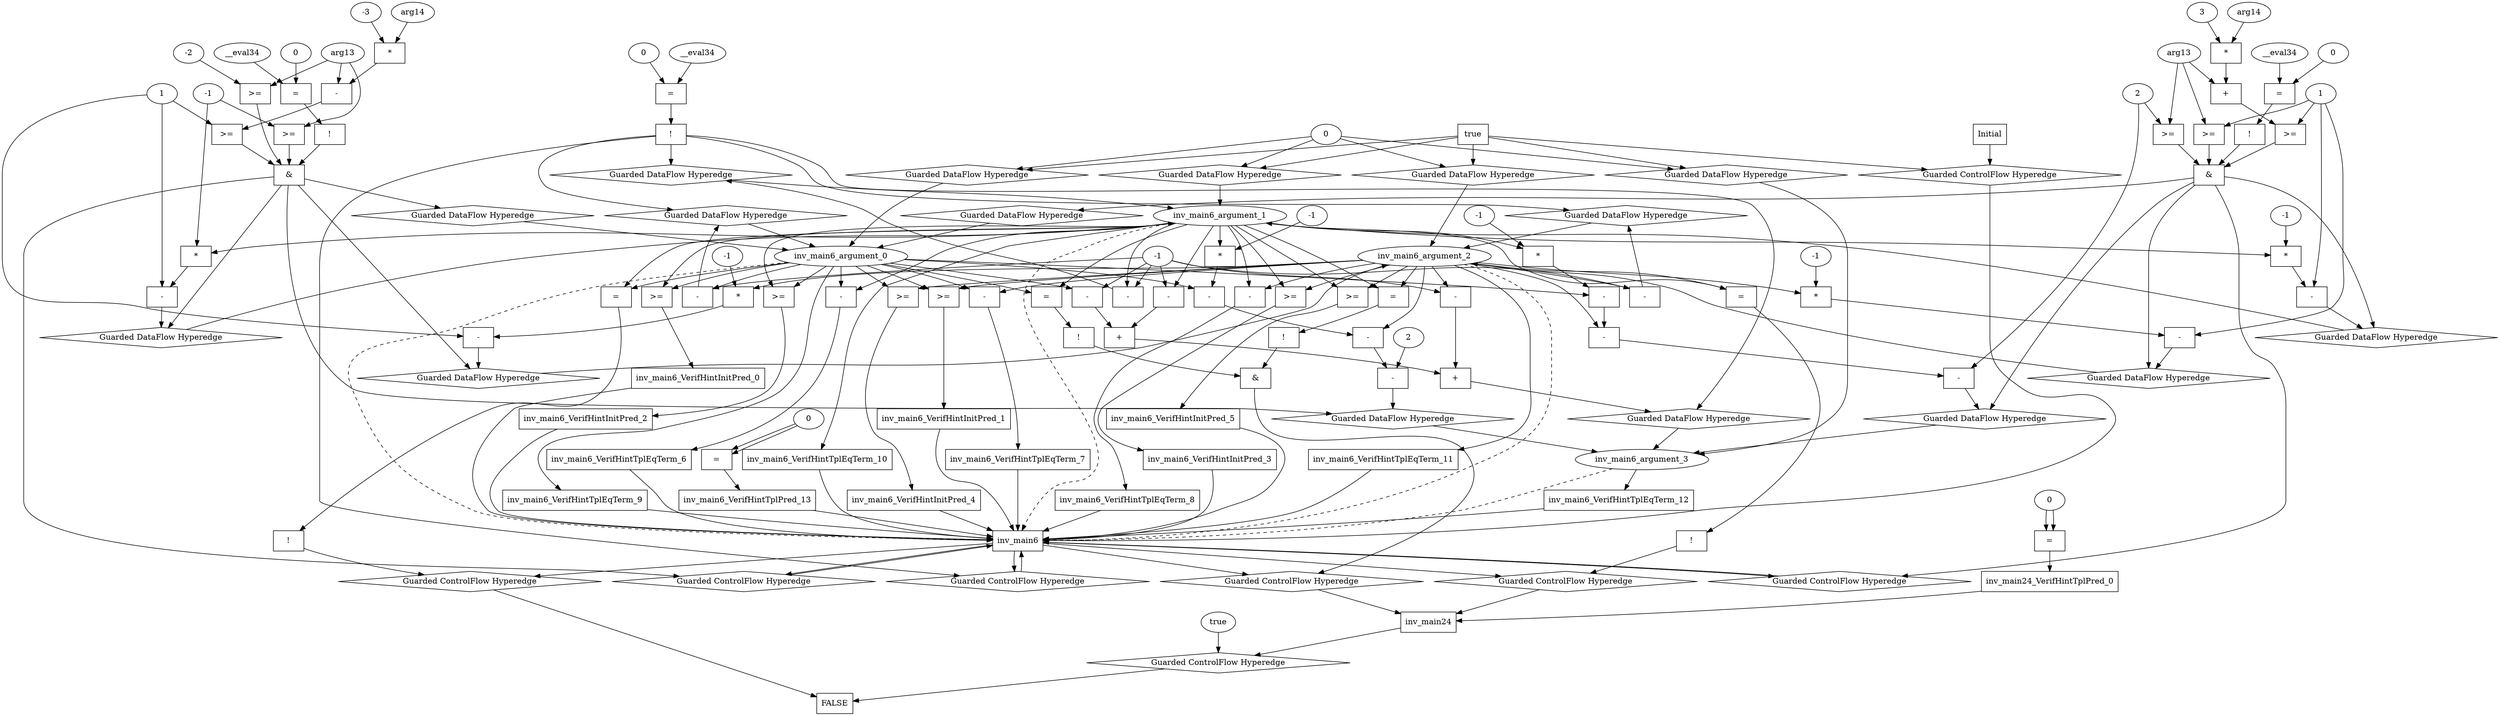 digraph dag {
inv_main24 [label="inv_main24" shape="rect"];
inv_main6 [label="inv_main6" shape="rect"];
FALSE [label="FALSE" shape="rect"];
Initial [label="Initial" shape="rect"];
ControlFowHyperEdge_0 [label="Guarded ControlFlow Hyperedge" shape="diamond"];
Initial -> ControlFowHyperEdge_0[label=""]
ControlFowHyperEdge_0 -> inv_main6[label=""]
ControlFowHyperEdge_1 [label="Guarded ControlFlow Hyperedge" shape="diamond"];
inv_main6 -> ControlFowHyperEdge_1[label=""]
ControlFowHyperEdge_1 -> inv_main6[label=""]
ControlFowHyperEdge_2 [label="Guarded ControlFlow Hyperedge" shape="diamond"];
inv_main6 -> ControlFowHyperEdge_2[label=""]
ControlFowHyperEdge_2 -> inv_main6[label=""]
ControlFowHyperEdge_3 [label="Guarded ControlFlow Hyperedge" shape="diamond"];
inv_main6 -> ControlFowHyperEdge_3[label=""]
ControlFowHyperEdge_3 -> inv_main6[label=""]
ControlFowHyperEdge_4 [label="Guarded ControlFlow Hyperedge" shape="diamond"];
inv_main6 -> ControlFowHyperEdge_4[label=""]
ControlFowHyperEdge_4 -> inv_main24[label=""]
ControlFowHyperEdge_5 [label="Guarded ControlFlow Hyperedge" shape="diamond"];
inv_main6 -> ControlFowHyperEdge_5[label=""]
ControlFowHyperEdge_5 -> inv_main24[label=""]
ControlFowHyperEdge_6 [label="Guarded ControlFlow Hyperedge" shape="diamond"];
inv_main6 -> ControlFowHyperEdge_6[label=""]
ControlFowHyperEdge_6 -> FALSE[label=""]
ControlFowHyperEdge_7 [label="Guarded ControlFlow Hyperedge" shape="diamond"];
inv_main24 -> ControlFowHyperEdge_7[label=""]
ControlFowHyperEdge_7 -> FALSE[label=""]
inv_main6_argument_0 [label="inv_main6_argument_0" shape="oval"];
inv_main6_argument_0 -> inv_main6[label="" style="dashed"]
inv_main6_argument_1 [label="inv_main6_argument_1" shape="oval"];
inv_main6_argument_1 -> inv_main6[label="" style="dashed"]
inv_main6_argument_2 [label="inv_main6_argument_2" shape="oval"];
inv_main6_argument_2 -> inv_main6[label="" style="dashed"]
inv_main6_argument_3 [label="inv_main6_argument_3" shape="oval"];
inv_main6_argument_3 -> inv_main6[label="" style="dashed"]

true_0 [label="true" shape="rect"];
true_0->ControlFowHyperEdge_0 [label=""];
xxxinv_main6___Initial_0xxxdataFlow_0_node_0 [label="0"];

xxxinv_main6___Initial_0xxxdataFlow_0_node_0->DataFowHyperEdge_0_inv_main6_argument_0 [label=""];

xxxinv_main6___Initial_0xxxdataFlow_0_node_0->DataFowHyperEdge_0_inv_main6_argument_1 [label=""];

xxxinv_main6___Initial_0xxxdataFlow_0_node_0->DataFowHyperEdge_0_inv_main6_argument_2 [label=""];

xxxinv_main6___Initial_0xxxdataFlow_0_node_0->DataFowHyperEdge_0_inv_main6_argument_3 [label=""];
xxxinv_main6___inv_main6_1xxxguard_0_node_0 [label="!" shape="rect"];
xxxinv_main6___inv_main6_1xxxguard_0_node_1 [label="=" shape="rect"];
xxxinv_main6___inv_main6_1xxxguard_0_node_2 [label="__eval34"];
xxxinv_main6___inv_main6_1xxxguard_0_node_3 [label="0"];
xxxinv_main6___inv_main6_1xxxguard_0_node_1->xxxinv_main6___inv_main6_1xxxguard_0_node_0
xxxinv_main6___inv_main6_1xxxguard_0_node_2->xxxinv_main6___inv_main6_1xxxguard_0_node_1
xxxinv_main6___inv_main6_1xxxguard_0_node_3->xxxinv_main6___inv_main6_1xxxguard_0_node_1

xxxinv_main6___inv_main6_1xxxguard_0_node_0->ControlFowHyperEdge_1 [label=""];
xxxinv_main6___inv_main6_1xxxdataFlow_0_node_0 [label="-" shape="rect"];
xxxinv_main6___inv_main6_1xxxdataFlow_0_node_2 [label="-1"];
inv_main6_argument_0->xxxinv_main6___inv_main6_1xxxdataFlow_0_node_0
xxxinv_main6___inv_main6_1xxxdataFlow_0_node_2->xxxinv_main6___inv_main6_1xxxdataFlow_0_node_0

xxxinv_main6___inv_main6_1xxxdataFlow_0_node_0->DataFowHyperEdge_1_inv_main6_argument_0 [label=""];
xxxinv_main6___inv_main6_1xxxdataFlow1_node_0 [label="-" shape="rect"];
inv_main6_argument_1->xxxinv_main6___inv_main6_1xxxdataFlow1_node_0
xxxinv_main6___inv_main6_1xxxdataFlow_0_node_2->xxxinv_main6___inv_main6_1xxxdataFlow1_node_0

xxxinv_main6___inv_main6_1xxxdataFlow1_node_0->DataFowHyperEdge_1_inv_main6_argument_1 [label=""];
xxxinv_main6___inv_main6_1xxxdataFlow2_node_0 [label="-" shape="rect"];
inv_main6_argument_2->xxxinv_main6___inv_main6_1xxxdataFlow2_node_0
xxxinv_main6___inv_main6_1xxxdataFlow_0_node_2->xxxinv_main6___inv_main6_1xxxdataFlow2_node_0

xxxinv_main6___inv_main6_1xxxdataFlow2_node_0->DataFowHyperEdge_1_inv_main6_argument_2 [label=""];
xxxinv_main6___inv_main6_1xxxdataFlow3_node_0 [label="+" shape="rect"];
xxxinv_main6___inv_main6_1xxxdataFlow3_node_1 [label="+" shape="rect"];
xxxinv_main6___inv_main6_1xxxdataFlow3_node_2 [label="-" shape="rect"];
xxxinv_main6___inv_main6_1xxxdataFlow3_node_5 [label="-" shape="rect"];
xxxinv_main6___inv_main6_1xxxdataFlow3_node_8 [label="-" shape="rect"];
xxxinv_main6___inv_main6_1xxxdataFlow3_node_1->xxxinv_main6___inv_main6_1xxxdataFlow3_node_0
xxxinv_main6___inv_main6_1xxxdataFlow3_node_8->xxxinv_main6___inv_main6_1xxxdataFlow3_node_0
xxxinv_main6___inv_main6_1xxxdataFlow3_node_2->xxxinv_main6___inv_main6_1xxxdataFlow3_node_1
xxxinv_main6___inv_main6_1xxxdataFlow3_node_5->xxxinv_main6___inv_main6_1xxxdataFlow3_node_1
inv_main6_argument_0->xxxinv_main6___inv_main6_1xxxdataFlow3_node_2
xxxinv_main6___inv_main6_1xxxdataFlow_0_node_2->xxxinv_main6___inv_main6_1xxxdataFlow3_node_2
inv_main6_argument_1->xxxinv_main6___inv_main6_1xxxdataFlow3_node_5
xxxinv_main6___inv_main6_1xxxdataFlow_0_node_2->xxxinv_main6___inv_main6_1xxxdataFlow3_node_5
inv_main6_argument_2->xxxinv_main6___inv_main6_1xxxdataFlow3_node_8
xxxinv_main6___inv_main6_1xxxdataFlow_0_node_2->xxxinv_main6___inv_main6_1xxxdataFlow3_node_8

xxxinv_main6___inv_main6_1xxxdataFlow3_node_0->DataFowHyperEdge_1_inv_main6_argument_3 [label=""];
xxxinv_main6___inv_main6_2xxx_and [label="&" shape="rect"];
xxxinv_main6___inv_main6_2xxxguard_0_node_0 [label="!" shape="rect"];
xxxinv_main6___inv_main6_2xxxguard_0_node_1 [label="=" shape="rect"];
xxxinv_main6___inv_main6_2xxxguard_0_node_2 [label="__eval34"];
xxxinv_main6___inv_main6_2xxxguard_0_node_3 [label="0"];
xxxinv_main6___inv_main6_2xxxguard_0_node_1->xxxinv_main6___inv_main6_2xxxguard_0_node_0
xxxinv_main6___inv_main6_2xxxguard_0_node_2->xxxinv_main6___inv_main6_2xxxguard_0_node_1
xxxinv_main6___inv_main6_2xxxguard_0_node_3->xxxinv_main6___inv_main6_2xxxguard_0_node_1

xxxinv_main6___inv_main6_2xxxguard_0_node_0->xxxinv_main6___inv_main6_2xxx_and [label=""];
xxxinv_main6___inv_main6_2xxxguard1_node_0 [label=">=" shape="rect"];
xxxinv_main6___inv_main6_2xxxguard1_node_1 [label="-" shape="rect"];
xxxinv_main6___inv_main6_2xxxguard1_node_2 [label="*" shape="rect"];
xxxinv_main6___inv_main6_2xxxguard1_node_3 [label="-3"];
xxxinv_main6___inv_main6_2xxxguard1_node_4 [label="arg14"];
xxxinv_main6___inv_main6_2xxxguard1_node_5 [label="arg13"];
xxxinv_main6___inv_main6_2xxxguard1_node_1->xxxinv_main6___inv_main6_2xxxguard1_node_0
xxxinv_main6___inv_main6_2xxxdataFlow_0_node_1->xxxinv_main6___inv_main6_2xxxguard1_node_0
xxxinv_main6___inv_main6_2xxxguard1_node_2->xxxinv_main6___inv_main6_2xxxguard1_node_1
xxxinv_main6___inv_main6_2xxxguard1_node_5->xxxinv_main6___inv_main6_2xxxguard1_node_1
xxxinv_main6___inv_main6_2xxxguard1_node_3->xxxinv_main6___inv_main6_2xxxguard1_node_2
xxxinv_main6___inv_main6_2xxxguard1_node_4->xxxinv_main6___inv_main6_2xxxguard1_node_2

xxxinv_main6___inv_main6_2xxxguard1_node_0->xxxinv_main6___inv_main6_2xxx_and [label=""];
xxxinv_main6___inv_main6_2xxxguard2_node_0 [label=">=" shape="rect"];
xxxinv_main6___inv_main6_2xxxdataFlow_0_node_3 [label="-1"];
xxxinv_main6___inv_main6_2xxxdataFlow_0_node_3->xxxinv_main6___inv_main6_2xxxguard2_node_0
xxxinv_main6___inv_main6_2xxxguard1_node_5->xxxinv_main6___inv_main6_2xxxguard2_node_0

xxxinv_main6___inv_main6_2xxxguard2_node_0->xxxinv_main6___inv_main6_2xxx_and [label=""];
xxxinv_main6___inv_main6_2xxxguard3_node_0 [label=">=" shape="rect"];
xxxinv_main6___inv_main6_2xxxguard3_node_2 [label="-2"];
xxxinv_main6___inv_main6_2xxxguard1_node_5->xxxinv_main6___inv_main6_2xxxguard3_node_0
xxxinv_main6___inv_main6_2xxxguard3_node_2->xxxinv_main6___inv_main6_2xxxguard3_node_0

xxxinv_main6___inv_main6_2xxxguard3_node_0->xxxinv_main6___inv_main6_2xxx_and [label=""];
xxxinv_main6___inv_main6_2xxx_and->ControlFowHyperEdge_2 [label=""];
xxxinv_main6___inv_main6_2xxxdataFlow_0_node_0 [label="-" shape="rect"];
xxxinv_main6___inv_main6_2xxxdataFlow_0_node_1 [label="1"];
xxxinv_main6___inv_main6_2xxxdataFlow_0_node_2 [label="*" shape="rect"];
xxxinv_main6___inv_main6_2xxxdataFlow_0_node_3 [label="-1"];
xxxinv_main6___inv_main6_2xxxdataFlow_0_node_1->xxxinv_main6___inv_main6_2xxxdataFlow_0_node_0
xxxinv_main6___inv_main6_2xxxdataFlow_0_node_2->xxxinv_main6___inv_main6_2xxxdataFlow_0_node_0
inv_main6_argument_1->xxxinv_main6___inv_main6_2xxxdataFlow_0_node_2
xxxinv_main6___inv_main6_2xxxdataFlow_0_node_3->xxxinv_main6___inv_main6_2xxxdataFlow_0_node_2

xxxinv_main6___inv_main6_2xxxdataFlow_0_node_0->DataFowHyperEdge_2_inv_main6_argument_1 [label=""];
xxxinv_main6___inv_main6_2xxxdataFlow1_node_0 [label="-" shape="rect"];
xxxinv_main6___inv_main6_2xxxdataFlow1_node_2 [label="*" shape="rect"];
xxxinv_main6___inv_main6_2xxxdataFlow1_node_3 [label="-1"];
xxxinv_main6___inv_main6_2xxxdataFlow_0_node_1->xxxinv_main6___inv_main6_2xxxdataFlow1_node_0
xxxinv_main6___inv_main6_2xxxdataFlow1_node_2->xxxinv_main6___inv_main6_2xxxdataFlow1_node_0
inv_main6_argument_2->xxxinv_main6___inv_main6_2xxxdataFlow1_node_2
xxxinv_main6___inv_main6_2xxxdataFlow1_node_3->xxxinv_main6___inv_main6_2xxxdataFlow1_node_2

xxxinv_main6___inv_main6_2xxxdataFlow1_node_0->DataFowHyperEdge_2_inv_main6_argument_2 [label=""];
xxxinv_main6___inv_main6_2xxxdataFlow2_node_0 [label="-" shape="rect"];
xxxinv_main6___inv_main6_2xxxdataFlow2_node_1 [label="2"];
xxxinv_main6___inv_main6_2xxxdataFlow2_node_2 [label="-" shape="rect"];
xxxinv_main6___inv_main6_2xxxdataFlow2_node_3 [label="-" shape="rect"];
xxxinv_main6___inv_main6_2xxxdataFlow2_node_4 [label="*" shape="rect"];
xxxinv_main6___inv_main6_2xxxdataFlow2_node_5 [label="-1"];
xxxinv_main6___inv_main6_2xxxdataFlow2_node_1->xxxinv_main6___inv_main6_2xxxdataFlow2_node_0
xxxinv_main6___inv_main6_2xxxdataFlow2_node_2->xxxinv_main6___inv_main6_2xxxdataFlow2_node_0
xxxinv_main6___inv_main6_2xxxdataFlow2_node_3->xxxinv_main6___inv_main6_2xxxdataFlow2_node_2
inv_main6_argument_2->xxxinv_main6___inv_main6_2xxxdataFlow2_node_2
xxxinv_main6___inv_main6_2xxxdataFlow2_node_4->xxxinv_main6___inv_main6_2xxxdataFlow2_node_3
inv_main6_argument_0->xxxinv_main6___inv_main6_2xxxdataFlow2_node_3
xxxinv_main6___inv_main6_2xxxdataFlow2_node_5->xxxinv_main6___inv_main6_2xxxdataFlow2_node_4
inv_main6_argument_1->xxxinv_main6___inv_main6_2xxxdataFlow2_node_4

xxxinv_main6___inv_main6_2xxxdataFlow2_node_0->DataFowHyperEdge_2_inv_main6_argument_3 [label=""];
xxxinv_main6___inv_main6_3xxx_and [label="&" shape="rect"];
xxxinv_main6___inv_main6_3xxxguard_0_node_0 [label="!" shape="rect"];
xxxinv_main6___inv_main6_3xxxguard_0_node_1 [label="=" shape="rect"];
xxxinv_main6___inv_main6_3xxxguard_0_node_2 [label="__eval34"];
xxxinv_main6___inv_main6_3xxxguard_0_node_3 [label="0"];
xxxinv_main6___inv_main6_3xxxguard_0_node_1->xxxinv_main6___inv_main6_3xxxguard_0_node_0
xxxinv_main6___inv_main6_3xxxguard_0_node_2->xxxinv_main6___inv_main6_3xxxguard_0_node_1
xxxinv_main6___inv_main6_3xxxguard_0_node_3->xxxinv_main6___inv_main6_3xxxguard_0_node_1

xxxinv_main6___inv_main6_3xxxguard_0_node_0->xxxinv_main6___inv_main6_3xxx_and [label=""];
xxxinv_main6___inv_main6_3xxxguard1_node_0 [label=">=" shape="rect"];
xxxinv_main6___inv_main6_3xxxguard1_node_1 [label="+" shape="rect"];
xxxinv_main6___inv_main6_3xxxguard1_node_2 [label="*" shape="rect"];
xxxinv_main6___inv_main6_3xxxguard1_node_3 [label="3"];
xxxinv_main6___inv_main6_3xxxguard1_node_4 [label="arg14"];
xxxinv_main6___inv_main6_3xxxguard1_node_5 [label="arg13"];
xxxinv_main6___inv_main6_3xxxguard1_node_1->xxxinv_main6___inv_main6_3xxxguard1_node_0
xxxinv_main6___inv_main6_3xxxdataFlow_0_node_1->xxxinv_main6___inv_main6_3xxxguard1_node_0
xxxinv_main6___inv_main6_3xxxguard1_node_2->xxxinv_main6___inv_main6_3xxxguard1_node_1
xxxinv_main6___inv_main6_3xxxguard1_node_5->xxxinv_main6___inv_main6_3xxxguard1_node_1
xxxinv_main6___inv_main6_3xxxguard1_node_3->xxxinv_main6___inv_main6_3xxxguard1_node_2
xxxinv_main6___inv_main6_3xxxguard1_node_4->xxxinv_main6___inv_main6_3xxxguard1_node_2

xxxinv_main6___inv_main6_3xxxguard1_node_0->xxxinv_main6___inv_main6_3xxx_and [label=""];
xxxinv_main6___inv_main6_3xxxguard2_node_0 [label=">=" shape="rect"];
xxxinv_main6___inv_main6_3xxxdataFlow2_node_1->xxxinv_main6___inv_main6_3xxxguard2_node_0
xxxinv_main6___inv_main6_3xxxguard1_node_5->xxxinv_main6___inv_main6_3xxxguard2_node_0

xxxinv_main6___inv_main6_3xxxguard2_node_0->xxxinv_main6___inv_main6_3xxx_and [label=""];
xxxinv_main6___inv_main6_3xxxguard3_node_0 [label=">=" shape="rect"];
xxxinv_main6___inv_main6_3xxxguard1_node_5->xxxinv_main6___inv_main6_3xxxguard3_node_0
xxxinv_main6___inv_main6_3xxxdataFlow_0_node_1->xxxinv_main6___inv_main6_3xxxguard3_node_0

xxxinv_main6___inv_main6_3xxxguard3_node_0->xxxinv_main6___inv_main6_3xxx_and [label=""];
xxxinv_main6___inv_main6_3xxx_and->ControlFowHyperEdge_3 [label=""];
xxxinv_main6___inv_main6_3xxxdataFlow_0_node_0 [label="-" shape="rect"];
xxxinv_main6___inv_main6_3xxxdataFlow_0_node_1 [label="1"];
xxxinv_main6___inv_main6_3xxxdataFlow_0_node_2 [label="*" shape="rect"];
xxxinv_main6___inv_main6_3xxxdataFlow_0_node_3 [label="-1"];
xxxinv_main6___inv_main6_3xxxdataFlow_0_node_1->xxxinv_main6___inv_main6_3xxxdataFlow_0_node_0
xxxinv_main6___inv_main6_3xxxdataFlow_0_node_2->xxxinv_main6___inv_main6_3xxxdataFlow_0_node_0
inv_main6_argument_1->xxxinv_main6___inv_main6_3xxxdataFlow_0_node_2
xxxinv_main6___inv_main6_3xxxdataFlow_0_node_3->xxxinv_main6___inv_main6_3xxxdataFlow_0_node_2

xxxinv_main6___inv_main6_3xxxdataFlow_0_node_0->DataFowHyperEdge_3_inv_main6_argument_1 [label=""];
xxxinv_main6___inv_main6_3xxxdataFlow1_node_0 [label="-" shape="rect"];
xxxinv_main6___inv_main6_3xxxdataFlow1_node_2 [label="*" shape="rect"];
xxxinv_main6___inv_main6_3xxxdataFlow1_node_3 [label="-1"];
xxxinv_main6___inv_main6_3xxxdataFlow_0_node_1->xxxinv_main6___inv_main6_3xxxdataFlow1_node_0
xxxinv_main6___inv_main6_3xxxdataFlow1_node_2->xxxinv_main6___inv_main6_3xxxdataFlow1_node_0
inv_main6_argument_2->xxxinv_main6___inv_main6_3xxxdataFlow1_node_2
xxxinv_main6___inv_main6_3xxxdataFlow1_node_3->xxxinv_main6___inv_main6_3xxxdataFlow1_node_2

xxxinv_main6___inv_main6_3xxxdataFlow1_node_0->DataFowHyperEdge_3_inv_main6_argument_2 [label=""];
xxxinv_main6___inv_main6_3xxxdataFlow2_node_0 [label="-" shape="rect"];
xxxinv_main6___inv_main6_3xxxdataFlow2_node_1 [label="2"];
xxxinv_main6___inv_main6_3xxxdataFlow2_node_2 [label="-" shape="rect"];
xxxinv_main6___inv_main6_3xxxdataFlow2_node_3 [label="-" shape="rect"];
xxxinv_main6___inv_main6_3xxxdataFlow2_node_4 [label="*" shape="rect"];
xxxinv_main6___inv_main6_3xxxdataFlow2_node_5 [label="-1"];
xxxinv_main6___inv_main6_3xxxdataFlow2_node_1->xxxinv_main6___inv_main6_3xxxdataFlow2_node_0
xxxinv_main6___inv_main6_3xxxdataFlow2_node_2->xxxinv_main6___inv_main6_3xxxdataFlow2_node_0
xxxinv_main6___inv_main6_3xxxdataFlow2_node_3->xxxinv_main6___inv_main6_3xxxdataFlow2_node_2
inv_main6_argument_2->xxxinv_main6___inv_main6_3xxxdataFlow2_node_2
xxxinv_main6___inv_main6_3xxxdataFlow2_node_4->xxxinv_main6___inv_main6_3xxxdataFlow2_node_3
inv_main6_argument_0->xxxinv_main6___inv_main6_3xxxdataFlow2_node_3
xxxinv_main6___inv_main6_3xxxdataFlow2_node_5->xxxinv_main6___inv_main6_3xxxdataFlow2_node_4
inv_main6_argument_1->xxxinv_main6___inv_main6_3xxxdataFlow2_node_4

xxxinv_main6___inv_main6_3xxxdataFlow2_node_0->DataFowHyperEdge_3_inv_main6_argument_3 [label=""];
xxxinv_main24___inv_main6_4xxxguard_0_node_0 [label="!" shape="rect"];
xxxinv_main24___inv_main6_4xxxguard_0_node_1 [label="=" shape="rect"];
xxxinv_main24___inv_main6_4xxxguard_0_node_1->xxxinv_main24___inv_main6_4xxxguard_0_node_0
inv_main6_argument_1->xxxinv_main24___inv_main6_4xxxguard_0_node_1
inv_main6_argument_2->xxxinv_main24___inv_main6_4xxxguard_0_node_1

xxxinv_main24___inv_main6_4xxxguard_0_node_0->ControlFowHyperEdge_4 [label=""];
xxxinv_main24___inv_main6_5xxx_and [label="&" shape="rect"];
xxxinv_main24___inv_main6_5xxxguard_0_node_0 [label="!" shape="rect"];
xxxinv_main24___inv_main6_5xxxguard_0_node_1 [label="=" shape="rect"];
xxxinv_main24___inv_main6_5xxxguard_0_node_1->xxxinv_main24___inv_main6_5xxxguard_0_node_0
inv_main6_argument_1->xxxinv_main24___inv_main6_5xxxguard_0_node_1
inv_main6_argument_2->xxxinv_main24___inv_main6_5xxxguard_0_node_1

xxxinv_main24___inv_main6_5xxxguard_0_node_0->xxxinv_main24___inv_main6_5xxx_and [label=""];
xxxinv_main24___inv_main6_5xxxguard1_node_0 [label="!" shape="rect"];
xxxinv_main24___inv_main6_5xxxguard1_node_1 [label="=" shape="rect"];
xxxinv_main24___inv_main6_5xxxguard1_node_1->xxxinv_main24___inv_main6_5xxxguard1_node_0
inv_main6_argument_0->xxxinv_main24___inv_main6_5xxxguard1_node_1
inv_main6_argument_1->xxxinv_main24___inv_main6_5xxxguard1_node_1

xxxinv_main24___inv_main6_5xxxguard1_node_0->xxxinv_main24___inv_main6_5xxx_and [label=""];
xxxinv_main24___inv_main6_5xxx_and->ControlFowHyperEdge_5 [label=""];
xxxFALSE___inv_main6_6xxxguard_0_node_0 [label="!" shape="rect"];
xxxFALSE___inv_main6_6xxxguard_0_node_1 [label="=" shape="rect"];
xxxFALSE___inv_main6_6xxxguard_0_node_1->xxxFALSE___inv_main6_6xxxguard_0_node_0
inv_main6_argument_0->xxxFALSE___inv_main6_6xxxguard_0_node_1
inv_main6_argument_1->xxxFALSE___inv_main6_6xxxguard_0_node_1

xxxFALSE___inv_main6_6xxxguard_0_node_0->ControlFowHyperEdge_6 [label=""];
xxxFALSE___inv_main24_7xxxguard_0_node_0 [label="true"];

xxxFALSE___inv_main24_7xxxguard_0_node_0->ControlFowHyperEdge_7 [label=""];
DataFowHyperEdge_0_inv_main6_argument_0 [label="Guarded DataFlow Hyperedge" shape="diamond"];
DataFowHyperEdge_0_inv_main6_argument_0 -> inv_main6_argument_0[label=""]
true_0->DataFowHyperEdge_0_inv_main6_argument_0 [label=""];
DataFowHyperEdge_0_inv_main6_argument_1 [label="Guarded DataFlow Hyperedge" shape="diamond"];
DataFowHyperEdge_0_inv_main6_argument_1 -> inv_main6_argument_1[label=""]
true_0->DataFowHyperEdge_0_inv_main6_argument_1 [label=""];
DataFowHyperEdge_0_inv_main6_argument_2 [label="Guarded DataFlow Hyperedge" shape="diamond"];
DataFowHyperEdge_0_inv_main6_argument_2 -> inv_main6_argument_2[label=""]
true_0->DataFowHyperEdge_0_inv_main6_argument_2 [label=""];
DataFowHyperEdge_0_inv_main6_argument_3 [label="Guarded DataFlow Hyperedge" shape="diamond"];
DataFowHyperEdge_0_inv_main6_argument_3 -> inv_main6_argument_3[label=""]
true_0->DataFowHyperEdge_0_inv_main6_argument_3 [label=""];
DataFowHyperEdge_1_inv_main6_argument_0 [label="Guarded DataFlow Hyperedge" shape="diamond"];
DataFowHyperEdge_1_inv_main6_argument_0 -> inv_main6_argument_0[label=""]
xxxinv_main6___inv_main6_1xxxguard_0_node_0 -> DataFowHyperEdge_1_inv_main6_argument_0[label=""]
DataFowHyperEdge_1_inv_main6_argument_1 [label="Guarded DataFlow Hyperedge" shape="diamond"];
DataFowHyperEdge_1_inv_main6_argument_1 -> inv_main6_argument_1[label=""]
xxxinv_main6___inv_main6_1xxxguard_0_node_0 -> DataFowHyperEdge_1_inv_main6_argument_1[label=""]
DataFowHyperEdge_1_inv_main6_argument_2 [label="Guarded DataFlow Hyperedge" shape="diamond"];
DataFowHyperEdge_1_inv_main6_argument_2 -> inv_main6_argument_2[label=""]
xxxinv_main6___inv_main6_1xxxguard_0_node_0 -> DataFowHyperEdge_1_inv_main6_argument_2[label=""]
DataFowHyperEdge_1_inv_main6_argument_3 [label="Guarded DataFlow Hyperedge" shape="diamond"];
DataFowHyperEdge_1_inv_main6_argument_3 -> inv_main6_argument_3[label=""]
xxxinv_main6___inv_main6_1xxxguard_0_node_0 -> DataFowHyperEdge_1_inv_main6_argument_3[label=""]
DataFowHyperEdge_2_inv_main6_argument_0 [label="Guarded DataFlow Hyperedge" shape="diamond"];
DataFowHyperEdge_2_inv_main6_argument_0 -> inv_main6_argument_0[label=""]
xxxinv_main6___inv_main6_2xxx_and -> DataFowHyperEdge_2_inv_main6_argument_0[label=""]
DataFowHyperEdge_2_inv_main6_argument_1 [label="Guarded DataFlow Hyperedge" shape="diamond"];
DataFowHyperEdge_2_inv_main6_argument_1 -> inv_main6_argument_1[label=""]
xxxinv_main6___inv_main6_2xxx_and -> DataFowHyperEdge_2_inv_main6_argument_1[label=""]
DataFowHyperEdge_2_inv_main6_argument_2 [label="Guarded DataFlow Hyperedge" shape="diamond"];
DataFowHyperEdge_2_inv_main6_argument_2 -> inv_main6_argument_2[label=""]
xxxinv_main6___inv_main6_2xxx_and -> DataFowHyperEdge_2_inv_main6_argument_2[label=""]
DataFowHyperEdge_2_inv_main6_argument_3 [label="Guarded DataFlow Hyperedge" shape="diamond"];
DataFowHyperEdge_2_inv_main6_argument_3 -> inv_main6_argument_3[label=""]
xxxinv_main6___inv_main6_2xxx_and -> DataFowHyperEdge_2_inv_main6_argument_3[label=""]
DataFowHyperEdge_3_inv_main6_argument_0 [label="Guarded DataFlow Hyperedge" shape="diamond"];
DataFowHyperEdge_3_inv_main6_argument_0 -> inv_main6_argument_0[label=""]
xxxinv_main6___inv_main6_3xxx_and -> DataFowHyperEdge_3_inv_main6_argument_0[label=""]
DataFowHyperEdge_3_inv_main6_argument_1 [label="Guarded DataFlow Hyperedge" shape="diamond"];
DataFowHyperEdge_3_inv_main6_argument_1 -> inv_main6_argument_1[label=""]
xxxinv_main6___inv_main6_3xxx_and -> DataFowHyperEdge_3_inv_main6_argument_1[label=""]
DataFowHyperEdge_3_inv_main6_argument_2 [label="Guarded DataFlow Hyperedge" shape="diamond"];
DataFowHyperEdge_3_inv_main6_argument_2 -> inv_main6_argument_2[label=""]
xxxinv_main6___inv_main6_3xxx_and -> DataFowHyperEdge_3_inv_main6_argument_2[label=""]
DataFowHyperEdge_3_inv_main6_argument_3 [label="Guarded DataFlow Hyperedge" shape="diamond"];
DataFowHyperEdge_3_inv_main6_argument_3 -> inv_main6_argument_3[label=""]
xxxinv_main6___inv_main6_3xxx_and -> DataFowHyperEdge_3_inv_main6_argument_3[label=""]




inv_main6_VerifHintInitPred_0 [label="inv_main6_VerifHintInitPred_0" shape="rect"];
inv_main6predicate_0_node_0 -> inv_main6_VerifHintInitPred_0[label="" ];
inv_main6_VerifHintInitPred_0 -> inv_main6[label="" ];
inv_main6predicate_0_node_0 [label=">=" shape="rect"];
inv_main6_argument_0 [label="inv_main6_argument_0"];
inv_main6_argument_1 [label="inv_main6_argument_1"];
inv_main6_argument_1->inv_main6predicate_0_node_0
inv_main6_argument_0->inv_main6predicate_0_node_0

inv_main6_VerifHintInitPred_1 [label="inv_main6_VerifHintInitPred_1" shape="rect"];
inv_main6predicate_1_node_0 -> inv_main6_VerifHintInitPred_1[label="" ];
inv_main6_VerifHintInitPred_1 -> inv_main6[label="" ];
inv_main6predicate_1_node_0 [label=">=" shape="rect"];
inv_main6_argument_0 [label="inv_main6_argument_0"];
inv_main6_argument_2 [label="inv_main6_argument_2"];
inv_main6_argument_2->inv_main6predicate_1_node_0
inv_main6_argument_0->inv_main6predicate_1_node_0

inv_main6_VerifHintInitPred_2 [label="inv_main6_VerifHintInitPred_2" shape="rect"];
inv_main6predicate_2_node_0 -> inv_main6_VerifHintInitPred_2[label="" ];
inv_main6_VerifHintInitPred_2 -> inv_main6[label="" ];
inv_main6predicate_2_node_0 [label=">=" shape="rect"];
inv_main6_argument_1 [label="inv_main6_argument_1"];
inv_main6_argument_0 [label="inv_main6_argument_0"];
inv_main6_argument_0->inv_main6predicate_2_node_0
inv_main6_argument_1->inv_main6predicate_2_node_0

inv_main6_VerifHintInitPred_3 [label="inv_main6_VerifHintInitPred_3" shape="rect"];
inv_main6predicate_3_node_0 -> inv_main6_VerifHintInitPred_3[label="" ];
inv_main6_VerifHintInitPred_3 -> inv_main6[label="" ];
inv_main6predicate_3_node_0 [label=">=" shape="rect"];
inv_main6_argument_1 [label="inv_main6_argument_1"];
inv_main6_argument_2 [label="inv_main6_argument_2"];
inv_main6_argument_2->inv_main6predicate_3_node_0
inv_main6_argument_1->inv_main6predicate_3_node_0

inv_main6_VerifHintInitPred_4 [label="inv_main6_VerifHintInitPred_4" shape="rect"];
inv_main6predicate_4_node_0 -> inv_main6_VerifHintInitPred_4[label="" ];
inv_main6_VerifHintInitPred_4 -> inv_main6[label="" ];
inv_main6predicate_4_node_0 [label=">=" shape="rect"];
inv_main6_argument_2 [label="inv_main6_argument_2"];
inv_main6_argument_0 [label="inv_main6_argument_0"];
inv_main6_argument_0->inv_main6predicate_4_node_0
inv_main6_argument_2->inv_main6predicate_4_node_0

inv_main6_VerifHintInitPred_5 [label="inv_main6_VerifHintInitPred_5" shape="rect"];
inv_main6predicate_5_node_0 -> inv_main6_VerifHintInitPred_5[label="" ];
inv_main6_VerifHintInitPred_5 -> inv_main6[label="" ];
inv_main6predicate_5_node_0 [label=">=" shape="rect"];
inv_main6_argument_2 [label="inv_main6_argument_2"];
inv_main6_argument_1 [label="inv_main6_argument_1"];
inv_main6_argument_1->inv_main6predicate_5_node_0
inv_main6_argument_2->inv_main6predicate_5_node_0

inv_main6_VerifHintTplEqTerm_6 [label="inv_main6_VerifHintTplEqTerm_6" shape="rect"];
inv_main6predicate_6_node_0 -> inv_main6_VerifHintTplEqTerm_6[label="" ];
inv_main6_VerifHintTplEqTerm_6 -> inv_main6[label="" ];
inv_main6predicate_6_node_0 [label="-" shape="rect"];
inv_main6_argument_1 [label="inv_main6_argument_1"];
inv_main6_argument_0 [label="inv_main6_argument_0"];
inv_main6_argument_0->inv_main6predicate_6_node_0
inv_main6_argument_1->inv_main6predicate_6_node_0

inv_main6_VerifHintTplEqTerm_7 [label="inv_main6_VerifHintTplEqTerm_7" shape="rect"];
inv_main6predicate_7_node_0 -> inv_main6_VerifHintTplEqTerm_7[label="" ];
inv_main6_VerifHintTplEqTerm_7 -> inv_main6[label="" ];
inv_main6predicate_7_node_0 [label="-" shape="rect"];
inv_main6_argument_2 [label="inv_main6_argument_2"];
inv_main6_argument_0 [label="inv_main6_argument_0"];
inv_main6_argument_0->inv_main6predicate_7_node_0
inv_main6_argument_2->inv_main6predicate_7_node_0

inv_main6_VerifHintTplEqTerm_8 [label="inv_main6_VerifHintTplEqTerm_8" shape="rect"];
inv_main6predicate_8_node_0 -> inv_main6_VerifHintTplEqTerm_8[label="" ];
inv_main6_VerifHintTplEqTerm_8 -> inv_main6[label="" ];
inv_main6predicate_8_node_0 [label="-" shape="rect"];
inv_main6_argument_2 [label="inv_main6_argument_2"];
inv_main6_argument_1 [label="inv_main6_argument_1"];
inv_main6_argument_1->inv_main6predicate_8_node_0
inv_main6_argument_2->inv_main6predicate_8_node_0

inv_main6_VerifHintTplEqTerm_9 [label="inv_main6_VerifHintTplEqTerm_9" shape="rect"];
inv_main6_argument_0 -> inv_main6_VerifHintTplEqTerm_9[label="" ];
inv_main6_VerifHintTplEqTerm_9 -> inv_main6[label="" ];
inv_main6_argument_0 [label="inv_main6_argument_0"];

inv_main6_VerifHintTplEqTerm_10 [label="inv_main6_VerifHintTplEqTerm_10" shape="rect"];
inv_main6_argument_1 -> inv_main6_VerifHintTplEqTerm_10[label="" ];
inv_main6_VerifHintTplEqTerm_10 -> inv_main6[label="" ];
inv_main6_argument_1 [label="inv_main6_argument_1"];

inv_main6_VerifHintTplEqTerm_11 [label="inv_main6_VerifHintTplEqTerm_11" shape="rect"];
inv_main6_argument_2 -> inv_main6_VerifHintTplEqTerm_11[label="" ];
inv_main6_VerifHintTplEqTerm_11 -> inv_main6[label="" ];
inv_main6_argument_2 [label="inv_main6_argument_2"];

inv_main6_VerifHintTplEqTerm_12 [label="inv_main6_VerifHintTplEqTerm_12" shape="rect"];
inv_main6_argument_3 -> inv_main6_VerifHintTplEqTerm_12[label="" ];
inv_main6_VerifHintTplEqTerm_12 -> inv_main6[label="" ];
inv_main6_argument_3 [label="inv_main6_argument_3"];

inv_main6_VerifHintTplPred_13 [label="inv_main6_VerifHintTplPred_13" shape="rect"];
inv_main6predicate_13_node_0 -> inv_main6_VerifHintTplPred_13[label="" ];
inv_main6_VerifHintTplPred_13 -> inv_main6[label="" ];
inv_main6predicate_13_node_0 [label="=" shape="rect"];
inv_main6predicate_13_node_1 [label="0"];
inv_main6predicate_13_node_1->inv_main6predicate_13_node_0
inv_main6predicate_13_node_1->inv_main6predicate_13_node_0

inv_main24_VerifHintTplPred_0 [label="inv_main24_VerifHintTplPred_0" shape="rect"];
inv_main24predicate_0_node_0 -> inv_main24_VerifHintTplPred_0[label="" ];
inv_main24_VerifHintTplPred_0 -> inv_main24[label="" ];
inv_main24predicate_0_node_0 [label="=" shape="rect"];
inv_main24predicate_0_node_1 [label="0"];
inv_main24predicate_0_node_1->inv_main24predicate_0_node_0
inv_main24predicate_0_node_1->inv_main24predicate_0_node_0

}

